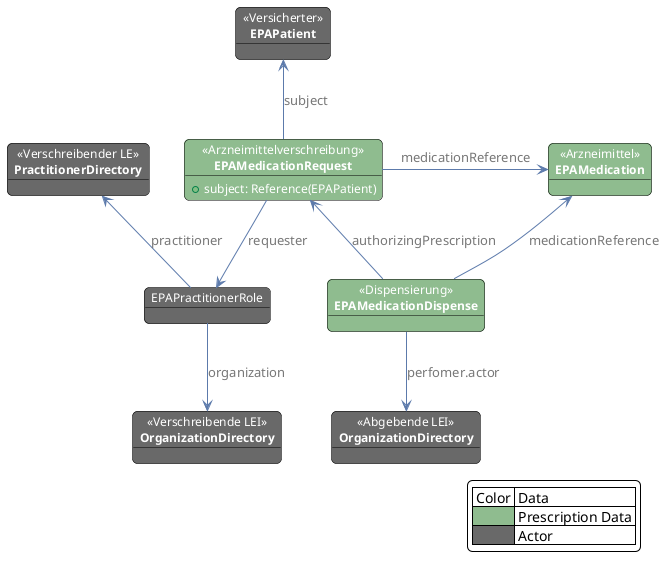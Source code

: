 @startuml medication.fhir.model
skinparam fixCircleLabelOverlapping false
skinparam roundcorner 10
skinparam object {
    BackgroundColor DimGrey
    BorderColor Black
    ArrowColor #5c7aab
    FontSize 12
    FontColor White
    NoteBackgroundColor #3483eb
    ArrowFontColor #777777
}
skinparam LegendBackgroundColor White

object "<< Versicherter >>\n**EPAPatient**" as Patient 
object "<< Verschreibender LE >>\n**PractitionerDirectory**" as PrescribingPractitioner
object "<< Verschreibende LEI >>\n**OrganizationDirectory**" as PrescribingOrganization
object "<< Abgebende LEI >>\n**OrganizationDirectory**" as DispenserOrganization
object "EPAPractitionerRole" as PractionerRole
object "<< Arzneimittel >>\n**EPAMedication**" as Medication #DarkSeaGreen 
object "<< Arzneimittelverschreibung >>\n**EPAMedicationRequest**" as MedicationRequest #DarkSeaGreen  {
    + subject: Reference(EPAPatient)
}
object "<< Dispensierung >>\n**EPAMedicationDispense**" as MedicationDispense #DarkSeaGreen 


MedicationRequest -u->  Patient : subject
MedicationRequest -r-> Medication : medicationReference
MedicationRequest -d-> PractionerRole : requester

PractionerRole -u-> PrescribingPractitioner : practitioner
PractionerRole -d-> PrescribingOrganization : organization

MedicationDispense -u-> Medication : medicationReference
MedicationDispense -l-> MedicationRequest : authorizingPrescription
MedicationDispense -d-> DispenserOrganization : perfomer.actor


legend right
    | Color | Data |
    |<#DarkSeaGreen>| Prescription Data |
    |<#DimGrey>| Actor |
endlegend
@enduml